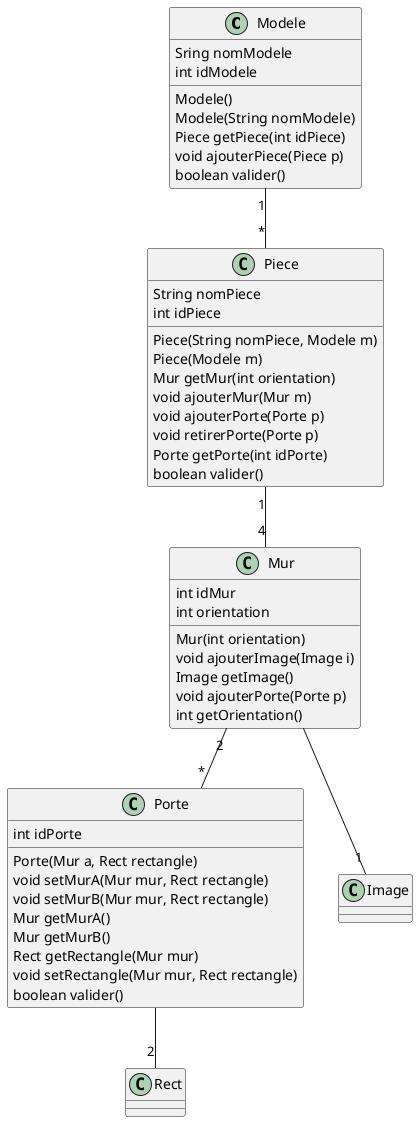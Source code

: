 @startuml

class Modele{
    Sring nomModele
    int idModele
    Modele()
    Modele(String nomModele)
    Piece getPiece(int idPiece)
    void ajouterPiece(Piece p)
    boolean valider()
}

class Piece{
    String nomPiece
    int idPiece
    Piece(String nomPiece, Modele m)
    Piece(Modele m)
    Mur getMur(int orientation)
    void ajouterMur(Mur m)
    void ajouterPorte(Porte p)
    void retirerPorte(Porte p)
    Porte getPorte(int idPorte)
    boolean valider()
}

class Mur{
    int idMur
    int orientation
    Mur(int orientation)
    void ajouterImage(Image i)
    Image getImage()
    void ajouterPorte(Porte p)
    int getOrientation()

}

class Porte{
    int idPorte
    Porte(Mur a, Rect rectangle)
    void setMurA(Mur mur, Rect rectangle)
    void setMurB(Mur mur, Rect rectangle)
    Mur getMurA()
    Mur getMurB()
    Rect getRectangle(Mur mur)
    void setRectangle(Mur mur, Rect rectangle)
    boolean valider()
}
Modele "1"--"*" Piece
Piece "1"--"4" Mur
Mur "2"--"*" Porte
Mur --"1" Image
Porte --"2" Rect
@enduml